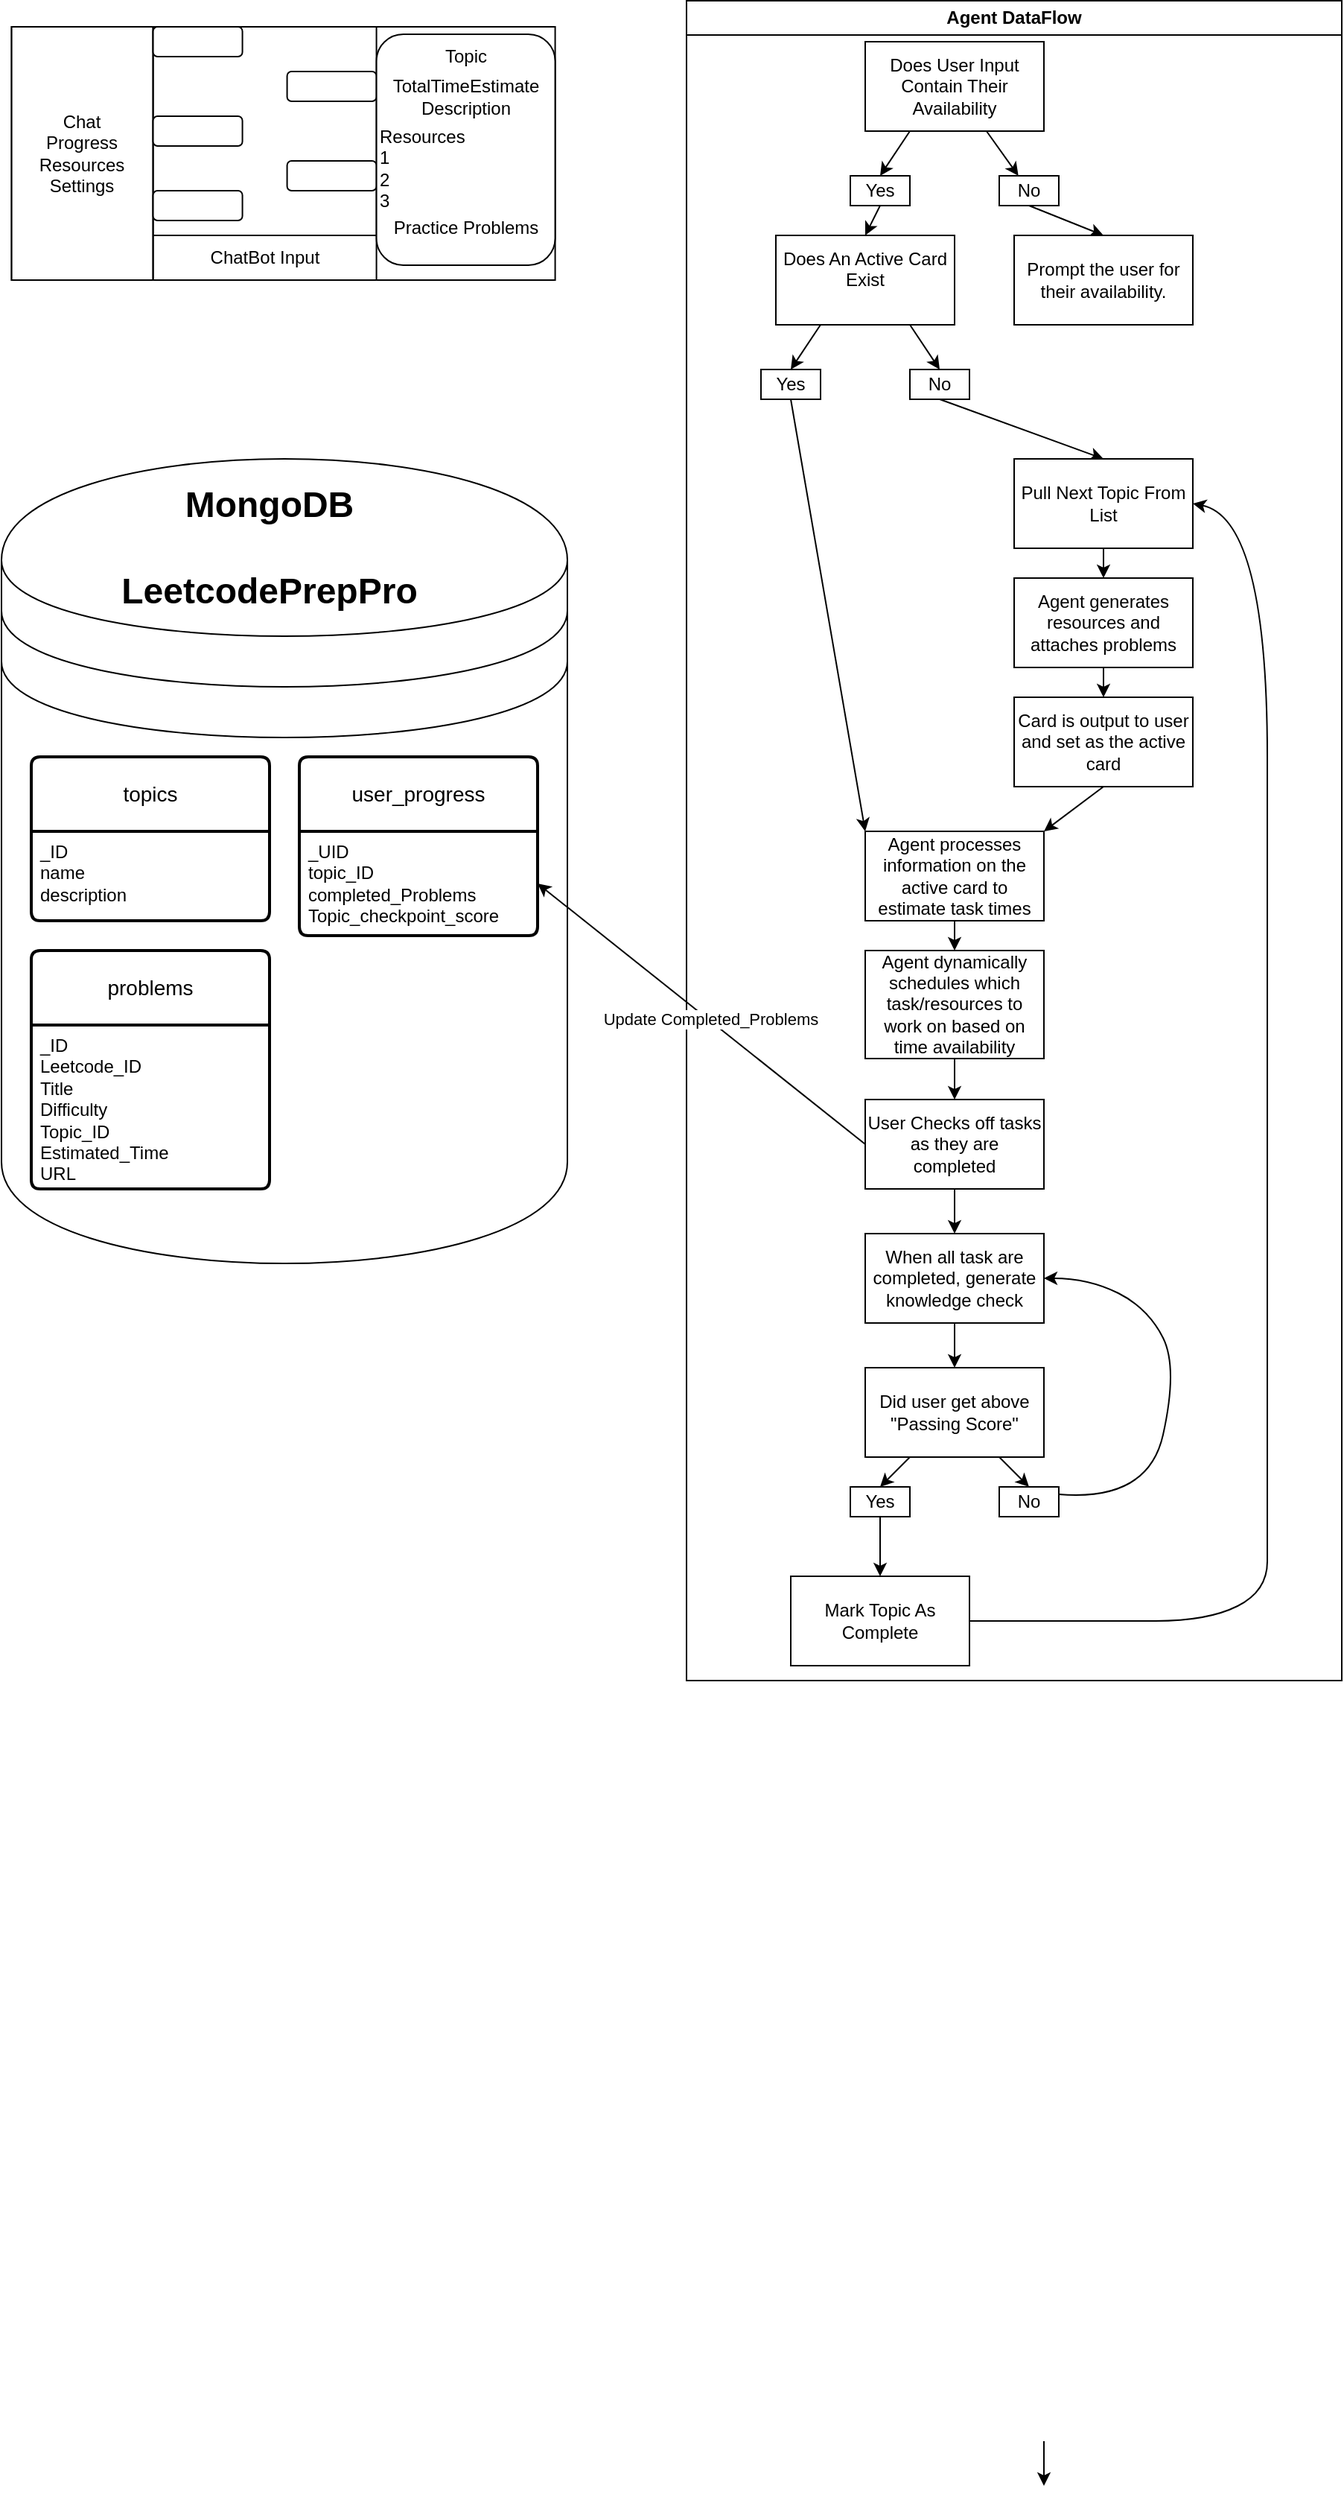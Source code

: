 <mxfile>
    <diagram id="MYFiXkVj-ofIam6HPAuR" name="Page-1">
        <mxGraphModel dx="1640" dy="2213" grid="1" gridSize="10" guides="1" tooltips="1" connect="1" arrows="1" fold="1" page="1" pageScale="1" pageWidth="850" pageHeight="1100" math="0" shadow="0">
            <root>
                <mxCell id="0"/>
                <mxCell id="1" parent="0"/>
                <mxCell id="35" value="" style="rounded=0;whiteSpace=wrap;html=1;" vertex="1" parent="1">
                    <mxGeometry x="6.79" y="-340" width="365" height="170" as="geometry"/>
                </mxCell>
                <mxCell id="27" value="" style="shape=datastore;whiteSpace=wrap;html=1;" vertex="1" parent="1">
                    <mxGeometry y="-50" width="380" height="540" as="geometry"/>
                </mxCell>
                <mxCell id="17" value="topics" style="swimlane;childLayout=stackLayout;horizontal=1;startSize=50;horizontalStack=0;rounded=1;fontSize=14;fontStyle=0;strokeWidth=2;resizeParent=0;resizeLast=1;shadow=0;dashed=0;align=center;arcSize=4;whiteSpace=wrap;html=1;" vertex="1" parent="1">
                    <mxGeometry x="20" y="150" width="160" height="110" as="geometry"/>
                </mxCell>
                <mxCell id="18" value="_ID&lt;div&gt;name&lt;/div&gt;&lt;div&gt;description&lt;/div&gt;" style="align=left;strokeColor=none;fillColor=none;spacingLeft=4;fontSize=12;verticalAlign=top;resizable=0;rotatable=0;part=1;html=1;" vertex="1" parent="17">
                    <mxGeometry y="50" width="160" height="60" as="geometry"/>
                </mxCell>
                <mxCell id="19" value="problems" style="swimlane;childLayout=stackLayout;horizontal=1;startSize=50;horizontalStack=0;rounded=1;fontSize=14;fontStyle=0;strokeWidth=2;resizeParent=0;resizeLast=1;shadow=0;dashed=0;align=center;arcSize=4;whiteSpace=wrap;html=1;" vertex="1" parent="1">
                    <mxGeometry x="20" y="280" width="160" height="160" as="geometry"/>
                </mxCell>
                <mxCell id="20" value="_ID&lt;div&gt;Leetcode_ID&lt;/div&gt;&lt;div&gt;Title&lt;br&gt;Difficulty&lt;br&gt;Topic_ID&lt;/div&gt;&lt;div&gt;Estimated_Time&lt;br&gt;URL&lt;/div&gt;" style="align=left;strokeColor=none;fillColor=none;spacingLeft=4;fontSize=12;verticalAlign=top;resizable=0;rotatable=0;part=1;html=1;" vertex="1" parent="19">
                    <mxGeometry y="50" width="160" height="110" as="geometry"/>
                </mxCell>
                <mxCell id="23" value="user_progress" style="swimlane;childLayout=stackLayout;horizontal=1;startSize=50;horizontalStack=0;rounded=1;fontSize=14;fontStyle=0;strokeWidth=2;resizeParent=0;resizeLast=1;shadow=0;dashed=0;align=center;arcSize=4;whiteSpace=wrap;html=1;" vertex="1" parent="1">
                    <mxGeometry x="200" y="150" width="160" height="120" as="geometry"/>
                </mxCell>
                <mxCell id="24" value="_UID&lt;br&gt;topic_ID&lt;br&gt;completed_Problems&lt;br&gt;Topic_checkpoint_score" style="align=left;strokeColor=none;fillColor=none;spacingLeft=4;fontSize=12;verticalAlign=top;resizable=0;rotatable=0;part=1;html=1;" vertex="1" parent="23">
                    <mxGeometry y="50" width="160" height="70" as="geometry"/>
                </mxCell>
                <mxCell id="28" value="&lt;h1 style=&quot;margin-top: 0px;&quot;&gt;MongoDB&lt;br&gt;&lt;br&gt;LeetcodePrepPro&lt;/h1&gt;" style="text;html=1;whiteSpace=wrap;overflow=hidden;rounded=0;align=center;" vertex="1" parent="1">
                    <mxGeometry x="70" y="-40" width="220" height="120" as="geometry"/>
                </mxCell>
                <mxCell id="33" value="" style="rounded=0;whiteSpace=wrap;html=1;" vertex="1" parent="1">
                    <mxGeometry x="6.79" y="-340" width="95" height="170" as="geometry"/>
                </mxCell>
                <mxCell id="31" value="Chat&lt;div&gt;Progress&lt;br&gt;Resources&lt;br&gt;Settings&lt;/div&gt;" style="text;html=1;align=center;verticalAlign=middle;whiteSpace=wrap;rounded=0;" vertex="1" parent="1">
                    <mxGeometry x="24.29" y="-270" width="60" height="30" as="geometry"/>
                </mxCell>
                <mxCell id="34" value="" style="swimlane;startSize=0;" vertex="1" parent="1">
                    <mxGeometry x="101.79" y="-340" width="150" height="170" as="geometry"/>
                </mxCell>
                <mxCell id="36" value="ChatBot Input" style="text;html=1;align=center;verticalAlign=middle;whiteSpace=wrap;rounded=0;" vertex="1" parent="1">
                    <mxGeometry x="101.79" y="-200" width="150" height="30" as="geometry"/>
                </mxCell>
                <mxCell id="37" value="" style="rounded=1;whiteSpace=wrap;html=1;labelBackgroundColor=#CCE5FF;" vertex="1" parent="1">
                    <mxGeometry x="101.79" y="-230" width="60" height="20" as="geometry"/>
                </mxCell>
                <mxCell id="38" value="" style="rounded=1;whiteSpace=wrap;html=1;labelBackgroundColor=#CCE5FF;" vertex="1" parent="1">
                    <mxGeometry x="191.79" y="-250" width="60" height="20" as="geometry"/>
                </mxCell>
                <mxCell id="39" value="" style="rounded=1;whiteSpace=wrap;html=1;labelBackgroundColor=#CCE5FF;" vertex="1" parent="1">
                    <mxGeometry x="101.79" y="-280" width="60" height="20" as="geometry"/>
                </mxCell>
                <mxCell id="40" value="" style="rounded=1;whiteSpace=wrap;html=1;labelBackgroundColor=#CCE5FF;" vertex="1" parent="1">
                    <mxGeometry x="191.79" y="-310" width="60" height="20" as="geometry"/>
                </mxCell>
                <mxCell id="41" value="" style="rounded=1;whiteSpace=wrap;html=1;labelBackgroundColor=#CCE5FF;" vertex="1" parent="1">
                    <mxGeometry x="101.79" y="-340" width="60" height="20" as="geometry"/>
                </mxCell>
                <mxCell id="42" value="" style="endArrow=none;html=1;entryX=1;entryY=0;entryDx=0;entryDy=0;exitX=0;exitY=0;exitDx=0;exitDy=0;" edge="1" parent="1" source="36" target="36">
                    <mxGeometry width="50" height="50" relative="1" as="geometry">
                        <mxPoint x="101.79" y="-190" as="sourcePoint"/>
                        <mxPoint x="151.79" y="-240" as="targetPoint"/>
                    </mxGeometry>
                </mxCell>
                <mxCell id="49" style="edgeStyle=none;html=1;" edge="1" parent="1" source="43" target="35">
                    <mxGeometry relative="1" as="geometry"/>
                </mxCell>
                <mxCell id="43" value="" style="rounded=1;whiteSpace=wrap;html=1;" vertex="1" parent="1">
                    <mxGeometry x="251.79" y="-335" width="120" height="155" as="geometry"/>
                </mxCell>
                <mxCell id="44" value="Topic" style="text;html=1;align=center;verticalAlign=middle;whiteSpace=wrap;rounded=0;" vertex="1" parent="1">
                    <mxGeometry x="281.79" y="-335" width="60" height="30" as="geometry"/>
                </mxCell>
                <mxCell id="45" value="TotalTimeEstimate" style="text;html=1;align=center;verticalAlign=middle;whiteSpace=wrap;rounded=0;" vertex="1" parent="1">
                    <mxGeometry x="281.79" y="-315" width="60" height="30" as="geometry"/>
                </mxCell>
                <mxCell id="46" value="Description" style="text;html=1;align=center;verticalAlign=middle;whiteSpace=wrap;rounded=0;" vertex="1" parent="1">
                    <mxGeometry x="281.79" y="-300" width="60" height="30" as="geometry"/>
                </mxCell>
                <mxCell id="48" value="Resources&lt;div&gt;1&lt;/div&gt;&lt;div&gt;2&lt;/div&gt;&lt;div&gt;3&lt;/div&gt;" style="text;html=1;align=left;verticalAlign=middle;whiteSpace=wrap;rounded=0;" vertex="1" parent="1">
                    <mxGeometry x="251.79" y="-260" width="60" height="30" as="geometry"/>
                </mxCell>
                <mxCell id="50" value="Practice Problems" style="text;html=1;align=center;verticalAlign=middle;whiteSpace=wrap;rounded=0;" vertex="1" parent="1">
                    <mxGeometry x="261.79" y="-220" width="100" height="30" as="geometry"/>
                </mxCell>
                <mxCell id="82" value="" style="edgeStyle=none;html=1;" edge="1" parent="1" source="76" target="79">
                    <mxGeometry relative="1" as="geometry"/>
                </mxCell>
                <mxCell id="83" style="edgeStyle=none;html=1;exitX=0.25;exitY=1;exitDx=0;exitDy=0;entryX=0.5;entryY=0;entryDx=0;entryDy=0;" edge="1" parent="1" source="76" target="78">
                    <mxGeometry relative="1" as="geometry"/>
                </mxCell>
                <mxCell id="76" value="Does User Input Contain Their Availability" style="rounded=0;whiteSpace=wrap;html=1;" vertex="1" parent="1">
                    <mxGeometry x="580" y="-330" width="120" height="60" as="geometry"/>
                </mxCell>
                <mxCell id="91" style="edgeStyle=none;html=1;exitX=0.5;exitY=1;exitDx=0;exitDy=0;entryX=0.5;entryY=0;entryDx=0;entryDy=0;" edge="1" parent="1" source="78" target="90">
                    <mxGeometry relative="1" as="geometry"/>
                </mxCell>
                <mxCell id="78" value="Yes" style="rounded=0;whiteSpace=wrap;html=1;" vertex="1" parent="1">
                    <mxGeometry x="570" y="-240" width="40" height="20" as="geometry"/>
                </mxCell>
                <mxCell id="88" style="edgeStyle=none;html=1;exitX=0.5;exitY=1;exitDx=0;exitDy=0;entryX=0.5;entryY=0;entryDx=0;entryDy=0;" edge="1" parent="1" source="79" target="86">
                    <mxGeometry relative="1" as="geometry"/>
                </mxCell>
                <mxCell id="79" value="No" style="rounded=0;whiteSpace=wrap;html=1;" vertex="1" parent="1">
                    <mxGeometry x="670" y="-240" width="40" height="20" as="geometry"/>
                </mxCell>
                <mxCell id="85" value="Agent DataFlow" style="swimlane;whiteSpace=wrap;html=1;" vertex="1" parent="1">
                    <mxGeometry x="460" y="-357.5" width="440" height="1127.5" as="geometry"/>
                </mxCell>
                <mxCell id="86" value="Prompt the user for their availability." style="rounded=0;whiteSpace=wrap;html=1;" vertex="1" parent="85">
                    <mxGeometry x="220" y="157.5" width="120" height="60" as="geometry"/>
                </mxCell>
                <mxCell id="95" style="edgeStyle=none;html=1;exitX=0.25;exitY=1;exitDx=0;exitDy=0;entryX=0.5;entryY=0;entryDx=0;entryDy=0;" edge="1" parent="85" source="90" target="93">
                    <mxGeometry relative="1" as="geometry"/>
                </mxCell>
                <mxCell id="96" style="edgeStyle=none;html=1;exitX=0.75;exitY=1;exitDx=0;exitDy=0;entryX=0.5;entryY=0;entryDx=0;entryDy=0;" edge="1" parent="85" source="90" target="94">
                    <mxGeometry relative="1" as="geometry"/>
                </mxCell>
                <mxCell id="90" value="Does An Active Card Exist&lt;div&gt;&lt;br&gt;&lt;/div&gt;" style="rounded=0;whiteSpace=wrap;html=1;" vertex="1" parent="85">
                    <mxGeometry x="60" y="157.5" width="120" height="60" as="geometry"/>
                </mxCell>
                <mxCell id="104" style="edgeStyle=none;html=1;exitX=0.5;exitY=1;exitDx=0;exitDy=0;entryX=0;entryY=0;entryDx=0;entryDy=0;" edge="1" parent="85" source="93" target="103">
                    <mxGeometry relative="1" as="geometry"/>
                </mxCell>
                <mxCell id="93" value="Yes" style="rounded=0;whiteSpace=wrap;html=1;" vertex="1" parent="85">
                    <mxGeometry x="50" y="247.5" width="40" height="20" as="geometry"/>
                </mxCell>
                <mxCell id="98" style="edgeStyle=none;html=1;exitX=0.5;exitY=1;exitDx=0;exitDy=0;entryX=0.5;entryY=0;entryDx=0;entryDy=0;" edge="1" parent="85" source="94" target="97">
                    <mxGeometry relative="1" as="geometry"/>
                </mxCell>
                <mxCell id="94" value="No" style="rounded=0;whiteSpace=wrap;html=1;" vertex="1" parent="85">
                    <mxGeometry x="150" y="247.5" width="40" height="20" as="geometry"/>
                </mxCell>
                <mxCell id="101" style="edgeStyle=none;html=1;exitX=0.5;exitY=1;exitDx=0;exitDy=0;entryX=0.5;entryY=0;entryDx=0;entryDy=0;" edge="1" parent="85" source="97" target="99">
                    <mxGeometry relative="1" as="geometry"/>
                </mxCell>
                <mxCell id="97" value="Pull Next Topic From List" style="rounded=0;whiteSpace=wrap;html=1;" vertex="1" parent="85">
                    <mxGeometry x="220" y="307.5" width="120" height="60" as="geometry"/>
                </mxCell>
                <mxCell id="102" style="edgeStyle=none;html=1;exitX=0.5;exitY=1;exitDx=0;exitDy=0;entryX=0.5;entryY=0;entryDx=0;entryDy=0;" edge="1" parent="85" source="99" target="100">
                    <mxGeometry relative="1" as="geometry"/>
                </mxCell>
                <mxCell id="99" value="Agent generates resources and attaches problems" style="rounded=0;whiteSpace=wrap;html=1;" vertex="1" parent="85">
                    <mxGeometry x="220" y="387.5" width="120" height="60" as="geometry"/>
                </mxCell>
                <mxCell id="105" style="edgeStyle=none;html=1;exitX=0.5;exitY=1;exitDx=0;exitDy=0;entryX=1;entryY=0;entryDx=0;entryDy=0;" edge="1" parent="85" source="100" target="103">
                    <mxGeometry relative="1" as="geometry"/>
                </mxCell>
                <mxCell id="100" value="Card is output to user and set as the active card" style="rounded=0;whiteSpace=wrap;html=1;" vertex="1" parent="85">
                    <mxGeometry x="220" y="467.5" width="120" height="60" as="geometry"/>
                </mxCell>
                <mxCell id="107" style="edgeStyle=none;html=1;exitX=0.5;exitY=1;exitDx=0;exitDy=0;entryX=0.5;entryY=0;entryDx=0;entryDy=0;" edge="1" parent="85" source="103" target="106">
                    <mxGeometry relative="1" as="geometry"/>
                </mxCell>
                <mxCell id="103" value="Agent processes information on the active card to estimate task times" style="rounded=0;whiteSpace=wrap;html=1;" vertex="1" parent="85">
                    <mxGeometry x="120" y="557.5" width="120" height="60" as="geometry"/>
                </mxCell>
                <mxCell id="109" style="edgeStyle=none;html=1;exitX=0.5;exitY=1;exitDx=0;exitDy=0;entryX=0.5;entryY=0;entryDx=0;entryDy=0;" edge="1" parent="85" source="106" target="108">
                    <mxGeometry relative="1" as="geometry"/>
                </mxCell>
                <mxCell id="106" value="Agent dynamically schedules which task/resources to work on based on time availability" style="rounded=0;whiteSpace=wrap;html=1;" vertex="1" parent="85">
                    <mxGeometry x="120" y="637.5" width="120" height="72.5" as="geometry"/>
                </mxCell>
                <mxCell id="115" style="edgeStyle=none;html=1;exitX=0.5;exitY=1;exitDx=0;exitDy=0;entryX=0.5;entryY=0;entryDx=0;entryDy=0;" edge="1" parent="85" source="108" target="112">
                    <mxGeometry relative="1" as="geometry"/>
                </mxCell>
                <mxCell id="108" value="User Checks off tasks as they are completed" style="rounded=0;whiteSpace=wrap;html=1;" vertex="1" parent="85">
                    <mxGeometry x="120" y="737.5" width="120" height="60" as="geometry"/>
                </mxCell>
                <mxCell id="116" style="edgeStyle=none;html=1;exitX=0.5;exitY=1;exitDx=0;exitDy=0;entryX=0.5;entryY=0;entryDx=0;entryDy=0;" edge="1" parent="85" source="112" target="113">
                    <mxGeometry relative="1" as="geometry"/>
                </mxCell>
                <mxCell id="112" value="When all task are completed, generate knowledge check" style="rounded=0;whiteSpace=wrap;html=1;" vertex="1" parent="85">
                    <mxGeometry x="120" y="827.5" width="120" height="60" as="geometry"/>
                </mxCell>
                <mxCell id="120" style="edgeStyle=none;html=1;exitX=0.25;exitY=1;exitDx=0;exitDy=0;entryX=0.5;entryY=0;entryDx=0;entryDy=0;" edge="1" parent="85" source="113" target="117">
                    <mxGeometry relative="1" as="geometry"/>
                </mxCell>
                <mxCell id="121" style="edgeStyle=none;html=1;exitX=0.75;exitY=1;exitDx=0;exitDy=0;entryX=0.5;entryY=0;entryDx=0;entryDy=0;" edge="1" parent="85" source="113" target="118">
                    <mxGeometry relative="1" as="geometry"/>
                </mxCell>
                <mxCell id="113" value="Did user get above &quot;Passing Score&quot;" style="rounded=0;whiteSpace=wrap;html=1;" vertex="1" parent="85">
                    <mxGeometry x="120" y="917.5" width="120" height="60" as="geometry"/>
                </mxCell>
                <mxCell id="125" style="edgeStyle=none;html=1;exitX=0.5;exitY=1;exitDx=0;exitDy=0;entryX=0.5;entryY=0;entryDx=0;entryDy=0;" edge="1" parent="85" source="117" target="124">
                    <mxGeometry relative="1" as="geometry"/>
                </mxCell>
                <mxCell id="117" value="Yes" style="rounded=0;whiteSpace=wrap;html=1;" vertex="1" parent="85">
                    <mxGeometry x="110" y="997.5" width="40" height="20" as="geometry"/>
                </mxCell>
                <mxCell id="118" value="No" style="rounded=0;whiteSpace=wrap;html=1;" vertex="1" parent="85">
                    <mxGeometry x="210" y="997.5" width="40" height="20" as="geometry"/>
                </mxCell>
                <mxCell id="119" style="edgeStyle=none;html=1;exitX=0.5;exitY=1;exitDx=0;exitDy=0;entryX=0.5;entryY=0;entryDx=0;entryDy=0;" edge="1" parent="85">
                    <mxGeometry relative="1" as="geometry">
                        <mxPoint x="240" y="1638" as="sourcePoint"/>
                        <mxPoint x="240" y="1668" as="targetPoint"/>
                    </mxGeometry>
                </mxCell>
                <mxCell id="123" value="" style="curved=1;endArrow=classic;html=1;exitX=1;exitY=0.25;exitDx=0;exitDy=0;entryX=1;entryY=0.5;entryDx=0;entryDy=0;" edge="1" parent="85" source="118" target="112">
                    <mxGeometry width="50" height="50" relative="1" as="geometry">
                        <mxPoint x="260" y="1007.5" as="sourcePoint"/>
                        <mxPoint x="310" y="957.5" as="targetPoint"/>
                        <Array as="points">
                            <mxPoint x="310" y="1007.5"/>
                            <mxPoint x="330" y="917.5"/>
                            <mxPoint x="310" y="877.5"/>
                            <mxPoint x="270" y="857.5"/>
                        </Array>
                    </mxGeometry>
                </mxCell>
                <mxCell id="124" value="Mark Topic As Complete" style="rounded=0;whiteSpace=wrap;html=1;" vertex="1" parent="85">
                    <mxGeometry x="70" y="1057.5" width="120" height="60" as="geometry"/>
                </mxCell>
                <mxCell id="126" value="" style="curved=1;endArrow=classic;html=1;exitX=1;exitY=0.5;exitDx=0;exitDy=0;entryX=1;entryY=0.5;entryDx=0;entryDy=0;" edge="1" parent="85" source="124" target="97">
                    <mxGeometry width="50" height="50" relative="1" as="geometry">
                        <mxPoint x="330" y="1087.5" as="sourcePoint"/>
                        <mxPoint x="380" y="1037.5" as="targetPoint"/>
                        <Array as="points">
                            <mxPoint x="280" y="1087.5"/>
                            <mxPoint x="350" y="1087.5"/>
                            <mxPoint x="390" y="1067.5"/>
                            <mxPoint x="390" y="1027.5"/>
                            <mxPoint x="390" y="667.5"/>
                            <mxPoint x="390" y="347.5"/>
                        </Array>
                    </mxGeometry>
                </mxCell>
                <mxCell id="110" style="edgeStyle=none;html=1;exitX=0;exitY=0.5;exitDx=0;exitDy=0;entryX=1;entryY=0.5;entryDx=0;entryDy=0;" edge="1" parent="1" source="108" target="24">
                    <mxGeometry relative="1" as="geometry"/>
                </mxCell>
                <mxCell id="111" value="Update Completed_Problems" style="edgeLabel;html=1;align=center;verticalAlign=middle;resizable=0;points=[];" vertex="1" connectable="0" parent="110">
                    <mxGeometry x="-0.051" y="-1" relative="1" as="geometry">
                        <mxPoint as="offset"/>
                    </mxGeometry>
                </mxCell>
            </root>
        </mxGraphModel>
    </diagram>
</mxfile>
